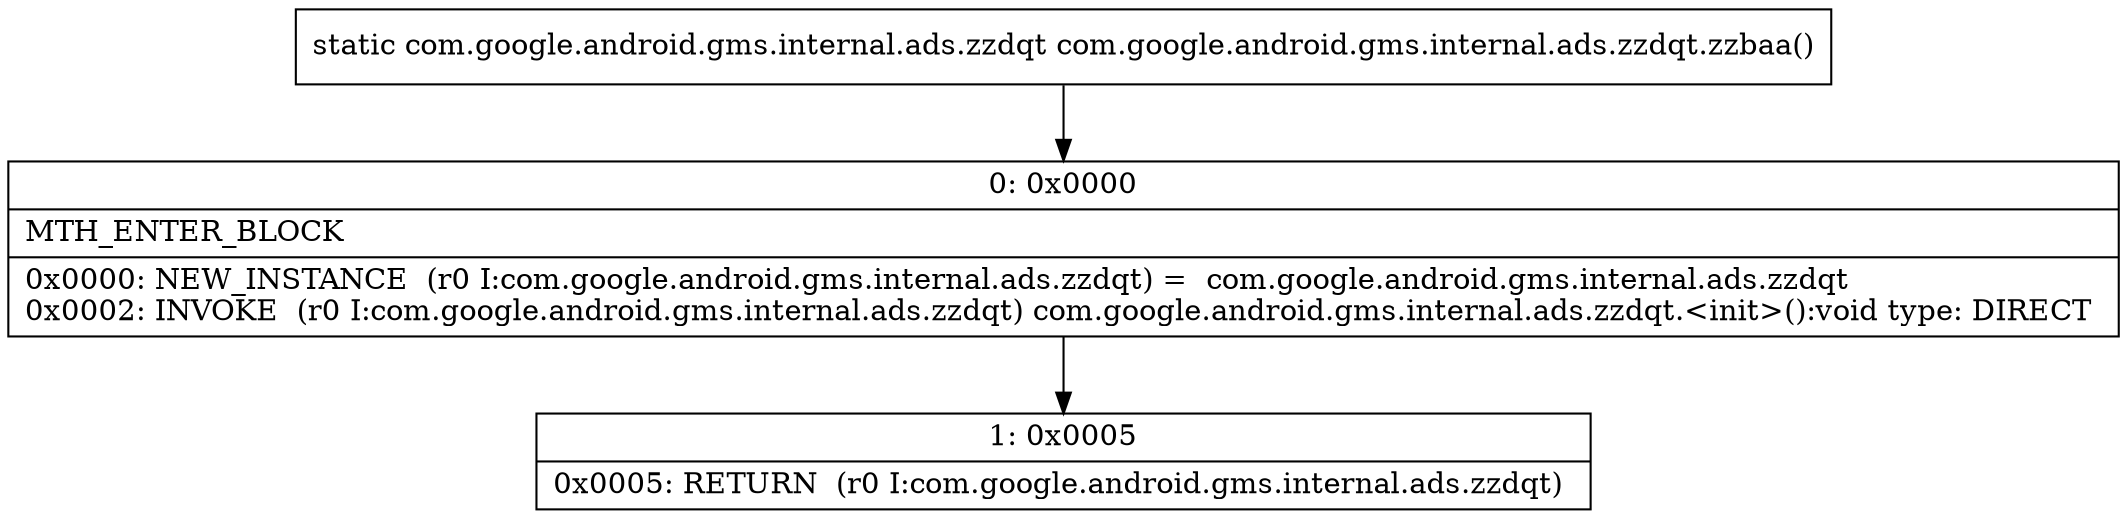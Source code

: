 digraph "CFG forcom.google.android.gms.internal.ads.zzdqt.zzbaa()Lcom\/google\/android\/gms\/internal\/ads\/zzdqt;" {
Node_0 [shape=record,label="{0\:\ 0x0000|MTH_ENTER_BLOCK\l|0x0000: NEW_INSTANCE  (r0 I:com.google.android.gms.internal.ads.zzdqt) =  com.google.android.gms.internal.ads.zzdqt \l0x0002: INVOKE  (r0 I:com.google.android.gms.internal.ads.zzdqt) com.google.android.gms.internal.ads.zzdqt.\<init\>():void type: DIRECT \l}"];
Node_1 [shape=record,label="{1\:\ 0x0005|0x0005: RETURN  (r0 I:com.google.android.gms.internal.ads.zzdqt) \l}"];
MethodNode[shape=record,label="{static com.google.android.gms.internal.ads.zzdqt com.google.android.gms.internal.ads.zzdqt.zzbaa() }"];
MethodNode -> Node_0;
Node_0 -> Node_1;
}

